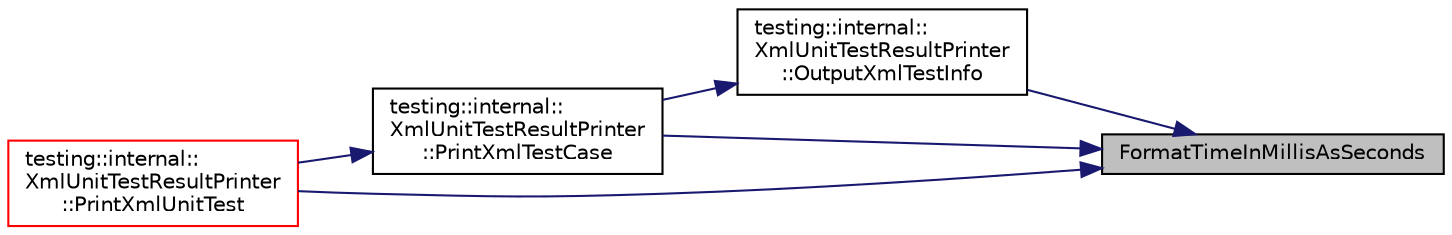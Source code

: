 digraph "FormatTimeInMillisAsSeconds"
{
 // INTERACTIVE_SVG=YES
 // LATEX_PDF_SIZE
  bgcolor="transparent";
  edge [fontname="Helvetica",fontsize="10",labelfontname="Helvetica",labelfontsize="10"];
  node [fontname="Helvetica",fontsize="10",shape=record];
  rankdir="RL";
  Node1 [label="FormatTimeInMillisAsSeconds",height=0.2,width=0.4,color="black", fillcolor="grey75", style="filled", fontcolor="black",tooltip=" "];
  Node1 -> Node2 [dir="back",color="midnightblue",fontsize="10",style="solid",fontname="Helvetica"];
  Node2 [label="testing::internal::\lXmlUnitTestResultPrinter\l::OutputXmlTestInfo",height=0.2,width=0.4,color="black",URL="$d6/de5/classtesting_1_1internal_1_1XmlUnitTestResultPrinter_a1385d3994e1daf7d80693bc6936e9853.html#a1385d3994e1daf7d80693bc6936e9853",tooltip=" "];
  Node2 -> Node3 [dir="back",color="midnightblue",fontsize="10",style="solid",fontname="Helvetica"];
  Node3 [label="testing::internal::\lXmlUnitTestResultPrinter\l::PrintXmlTestCase",height=0.2,width=0.4,color="black",URL="$d6/de5/classtesting_1_1internal_1_1XmlUnitTestResultPrinter_addf25742548aa0376bf180ed28187460.html#addf25742548aa0376bf180ed28187460",tooltip=" "];
  Node3 -> Node4 [dir="back",color="midnightblue",fontsize="10",style="solid",fontname="Helvetica"];
  Node4 [label="testing::internal::\lXmlUnitTestResultPrinter\l::PrintXmlUnitTest",height=0.2,width=0.4,color="red",URL="$d6/de5/classtesting_1_1internal_1_1XmlUnitTestResultPrinter_af053fc729d29be4c3de9c1e5e7585cdc.html#af053fc729d29be4c3de9c1e5e7585cdc",tooltip=" "];
  Node1 -> Node3 [dir="back",color="midnightblue",fontsize="10",style="solid",fontname="Helvetica"];
  Node1 -> Node4 [dir="back",color="midnightblue",fontsize="10",style="solid",fontname="Helvetica"];
}
